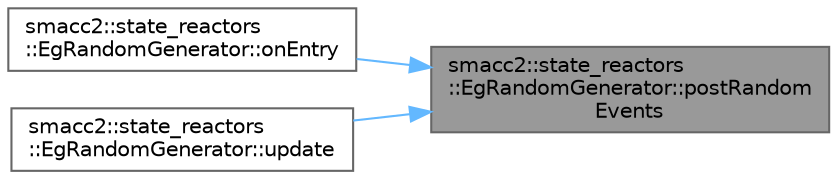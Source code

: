 digraph "smacc2::state_reactors::EgRandomGenerator::postRandomEvents"
{
 // LATEX_PDF_SIZE
  bgcolor="transparent";
  edge [fontname=Helvetica,fontsize=10,labelfontname=Helvetica,labelfontsize=10];
  node [fontname=Helvetica,fontsize=10,shape=box,height=0.2,width=0.4];
  rankdir="RL";
  Node1 [label="smacc2::state_reactors\l::EgRandomGenerator::postRandom\lEvents",height=0.2,width=0.4,color="gray40", fillcolor="grey60", style="filled", fontcolor="black",tooltip=" "];
  Node1 -> Node2 [dir="back",color="steelblue1",style="solid"];
  Node2 [label="smacc2::state_reactors\l::EgRandomGenerator::onEntry",height=0.2,width=0.4,color="grey40", fillcolor="white", style="filled",URL="$classsmacc2_1_1state__reactors_1_1EgRandomGenerator.html#aaf70611667e0614de4a5827aa6427e7b",tooltip=" "];
  Node1 -> Node3 [dir="back",color="steelblue1",style="solid"];
  Node3 [label="smacc2::state_reactors\l::EgRandomGenerator::update",height=0.2,width=0.4,color="grey40", fillcolor="white", style="filled",URL="$classsmacc2_1_1state__reactors_1_1EgRandomGenerator.html#a443d85efa0a2ac2f54ebacde18ba202f",tooltip=" "];
}
